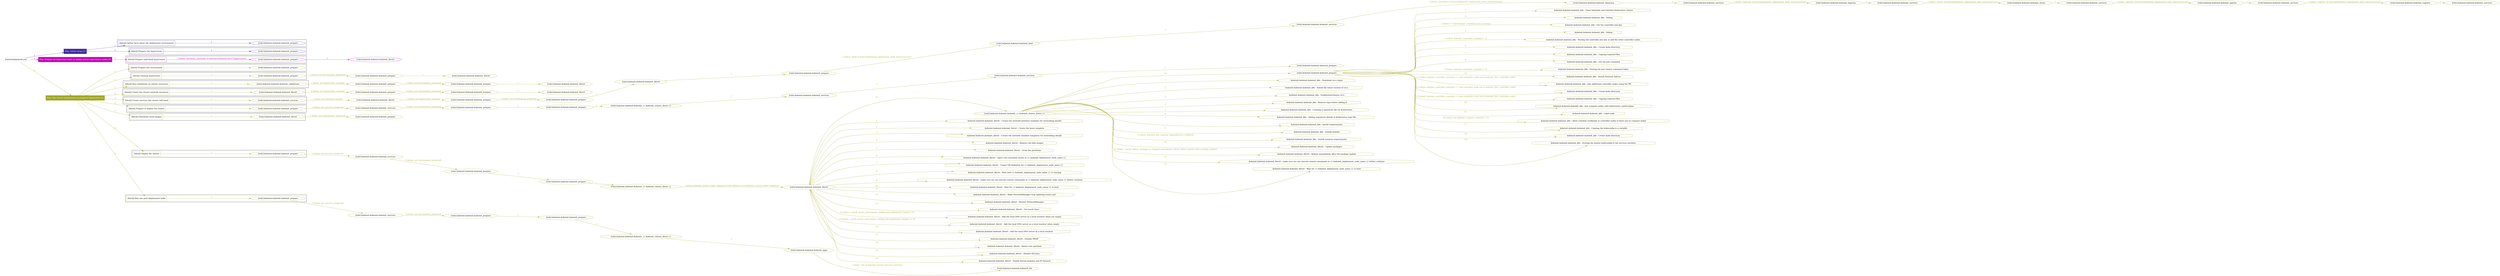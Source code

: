 digraph {
	graph [concentrate=true ordering=in rankdir=LR ratio=fill]
	edge [esep=5 sep=10]
	"kubeinit/playbook.yml" [id=root_node style=dotted]
	play_43e5425b [label="Play: Initial setup (1)" color="#3e2ba1" fontcolor="#ffffff" id=play_43e5425b shape=box style=filled tooltip=localhost]
	"kubeinit/playbook.yml" -> play_43e5425b [label="1 " color="#3e2ba1" fontcolor="#3e2ba1" id=edge_b78f9631 labeltooltip="1 " tooltip="1 "]
	subgraph "kubeinit.kubeinit.kubeinit_prepare" {
		role_e4a73730 [label="[role] kubeinit.kubeinit.kubeinit_prepare" color="#3e2ba1" id=role_e4a73730 tooltip="kubeinit.kubeinit.kubeinit_prepare"]
	}
	subgraph "kubeinit.kubeinit.kubeinit_prepare" {
		role_f723876f [label="[role] kubeinit.kubeinit.kubeinit_prepare" color="#3e2ba1" id=role_f723876f tooltip="kubeinit.kubeinit.kubeinit_prepare"]
	}
	subgraph "Play: Initial setup (1)" {
		play_43e5425b -> block_ac4cebe5 [label=1 color="#3e2ba1" fontcolor="#3e2ba1" id=edge_9e35b84f labeltooltip=1 tooltip=1]
		subgraph cluster_block_ac4cebe5 {
			block_ac4cebe5 [label="[block] Gather facts about the deployment environment" color="#3e2ba1" id=block_ac4cebe5 labeltooltip="Gather facts about the deployment environment" shape=box tooltip="Gather facts about the deployment environment"]
			block_ac4cebe5 -> role_e4a73730 [label="1 " color="#3e2ba1" fontcolor="#3e2ba1" id=edge_172dbd36 labeltooltip="1 " tooltip="1 "]
		}
		play_43e5425b -> block_115634f6 [label=2 color="#3e2ba1" fontcolor="#3e2ba1" id=edge_4c17daaf labeltooltip=2 tooltip=2]
		subgraph cluster_block_115634f6 {
			block_115634f6 [label="[block] Prepare the hypervisors" color="#3e2ba1" id=block_115634f6 labeltooltip="Prepare the hypervisors" shape=box tooltip="Prepare the hypervisors"]
			block_115634f6 -> role_f723876f [label="1 " color="#3e2ba1" fontcolor="#3e2ba1" id=edge_2520b160 labeltooltip="1 " tooltip="1 "]
		}
	}
	play_a0214ef8 [label="Play: Prepare all hypervisor hosts to deploy service and cluster nodes (0)" color="#c606ba" fontcolor="#ffffff" id=play_a0214ef8 shape=box style=filled tooltip="Play: Prepare all hypervisor hosts to deploy service and cluster nodes (0)"]
	"kubeinit/playbook.yml" -> play_a0214ef8 [label="2 " color="#c606ba" fontcolor="#c606ba" id=edge_7730dabf labeltooltip="2 " tooltip="2 "]
	subgraph "kubeinit.kubeinit.kubeinit_libvirt" {
		role_7c8ab081 [label="[role] kubeinit.kubeinit.kubeinit_libvirt" color="#c606ba" id=role_7c8ab081 tooltip="kubeinit.kubeinit.kubeinit_libvirt"]
	}
	subgraph "kubeinit.kubeinit.kubeinit_prepare" {
		role_e2fa8b53 [label="[role] kubeinit.kubeinit.kubeinit_prepare" color="#c606ba" id=role_e2fa8b53 tooltip="kubeinit.kubeinit.kubeinit_prepare"]
		role_e2fa8b53 -> role_7c8ab081 [label="1 " color="#c606ba" fontcolor="#c606ba" id=edge_9ffce204 labeltooltip="1 " tooltip="1 "]
	}
	subgraph "Play: Prepare all hypervisor hosts to deploy service and cluster nodes (0)" {
		play_a0214ef8 -> block_5d846cba [label=1 color="#c606ba" fontcolor="#c606ba" id=edge_f121bbc2 labeltooltip=1 tooltip=1]
		subgraph cluster_block_5d846cba {
			block_5d846cba [label="[block] Prepare individual hypervisors" color="#c606ba" id=block_5d846cba labeltooltip="Prepare individual hypervisors" shape=box tooltip="Prepare individual hypervisors"]
			block_5d846cba -> role_e2fa8b53 [label="1 [when: inventory_hostname in hostvars['kubeinit-facts'].hypervisors]" color="#c606ba" fontcolor="#c606ba" id=edge_4bb75fd3 labeltooltip="1 [when: inventory_hostname in hostvars['kubeinit-facts'].hypervisors]" tooltip="1 [when: inventory_hostname in hostvars['kubeinit-facts'].hypervisors]"]
		}
	}
	play_6449fe6d [label="Play: Run cluster deployment on prepared hypervisors (1)" color="#a0a725" fontcolor="#ffffff" id=play_6449fe6d shape=box style=filled tooltip=localhost]
	"kubeinit/playbook.yml" -> play_6449fe6d [label="3 " color="#a0a725" fontcolor="#a0a725" id=edge_e13deb7a labeltooltip="3 " tooltip="3 "]
	subgraph "kubeinit.kubeinit.kubeinit_prepare" {
		role_f1744b64 [label="[role] kubeinit.kubeinit.kubeinit_prepare" color="#a0a725" id=role_f1744b64 tooltip="kubeinit.kubeinit.kubeinit_prepare"]
	}
	subgraph "kubeinit.kubeinit.kubeinit_libvirt" {
		role_225ea69d [label="[role] kubeinit.kubeinit.kubeinit_libvirt" color="#a0a725" id=role_225ea69d tooltip="kubeinit.kubeinit.kubeinit_libvirt"]
	}
	subgraph "kubeinit.kubeinit.kubeinit_prepare" {
		role_1bcaa0e3 [label="[role] kubeinit.kubeinit.kubeinit_prepare" color="#a0a725" id=role_1bcaa0e3 tooltip="kubeinit.kubeinit.kubeinit_prepare"]
		role_1bcaa0e3 -> role_225ea69d [label="1 " color="#a0a725" fontcolor="#a0a725" id=edge_a5665457 labeltooltip="1 " tooltip="1 "]
	}
	subgraph "kubeinit.kubeinit.kubeinit_prepare" {
		role_9ca7626a [label="[role] kubeinit.kubeinit.kubeinit_prepare" color="#a0a725" id=role_9ca7626a tooltip="kubeinit.kubeinit.kubeinit_prepare"]
		role_9ca7626a -> role_1bcaa0e3 [label="1 [when: not environment_prepared]" color="#a0a725" fontcolor="#a0a725" id=edge_b1ffb791 labeltooltip="1 [when: not environment_prepared]" tooltip="1 [when: not environment_prepared]"]
	}
	subgraph "kubeinit.kubeinit.kubeinit_libvirt" {
		role_e3c4c959 [label="[role] kubeinit.kubeinit.kubeinit_libvirt" color="#a0a725" id=role_e3c4c959 tooltip="kubeinit.kubeinit.kubeinit_libvirt"]
	}
	subgraph "kubeinit.kubeinit.kubeinit_prepare" {
		role_87e2f67c [label="[role] kubeinit.kubeinit.kubeinit_prepare" color="#a0a725" id=role_87e2f67c tooltip="kubeinit.kubeinit.kubeinit_prepare"]
		role_87e2f67c -> role_e3c4c959 [label="1 " color="#a0a725" fontcolor="#a0a725" id=edge_90c76eb5 labeltooltip="1 " tooltip="1 "]
	}
	subgraph "kubeinit.kubeinit.kubeinit_prepare" {
		role_efaeafe7 [label="[role] kubeinit.kubeinit.kubeinit_prepare" color="#a0a725" id=role_efaeafe7 tooltip="kubeinit.kubeinit.kubeinit_prepare"]
		role_efaeafe7 -> role_87e2f67c [label="1 [when: not environment_prepared]" color="#a0a725" fontcolor="#a0a725" id=edge_2f01e722 labeltooltip="1 [when: not environment_prepared]" tooltip="1 [when: not environment_prepared]"]
	}
	subgraph "kubeinit.kubeinit.kubeinit_validations" {
		role_83b216e3 [label="[role] kubeinit.kubeinit.kubeinit_validations" color="#a0a725" id=role_83b216e3 tooltip="kubeinit.kubeinit.kubeinit_validations"]
		role_83b216e3 -> role_efaeafe7 [label="1 [when: not hypervisors_cleaned]" color="#a0a725" fontcolor="#a0a725" id=edge_906e3db7 labeltooltip="1 [when: not hypervisors_cleaned]" tooltip="1 [when: not hypervisors_cleaned]"]
	}
	subgraph "kubeinit.kubeinit.kubeinit_libvirt" {
		role_4002f987 [label="[role] kubeinit.kubeinit.kubeinit_libvirt" color="#a0a725" id=role_4002f987 tooltip="kubeinit.kubeinit.kubeinit_libvirt"]
	}
	subgraph "kubeinit.kubeinit.kubeinit_prepare" {
		role_dae3bdb3 [label="[role] kubeinit.kubeinit.kubeinit_prepare" color="#a0a725" id=role_dae3bdb3 tooltip="kubeinit.kubeinit.kubeinit_prepare"]
		role_dae3bdb3 -> role_4002f987 [label="1 " color="#a0a725" fontcolor="#a0a725" id=edge_6ff5a951 labeltooltip="1 " tooltip="1 "]
	}
	subgraph "kubeinit.kubeinit.kubeinit_prepare" {
		role_635708b8 [label="[role] kubeinit.kubeinit.kubeinit_prepare" color="#a0a725" id=role_635708b8 tooltip="kubeinit.kubeinit.kubeinit_prepare"]
		role_635708b8 -> role_dae3bdb3 [label="1 [when: not environment_prepared]" color="#a0a725" fontcolor="#a0a725" id=edge_c25cc577 labeltooltip="1 [when: not environment_prepared]" tooltip="1 [when: not environment_prepared]"]
	}
	subgraph "kubeinit.kubeinit.kubeinit_libvirt" {
		role_219169ff [label="[role] kubeinit.kubeinit.kubeinit_libvirt" color="#a0a725" id=role_219169ff tooltip="kubeinit.kubeinit.kubeinit_libvirt"]
		role_219169ff -> role_635708b8 [label="1 [when: not hypervisors_cleaned]" color="#a0a725" fontcolor="#a0a725" id=edge_c623766c labeltooltip="1 [when: not hypervisors_cleaned]" tooltip="1 [when: not hypervisors_cleaned]"]
	}
	subgraph "kubeinit.kubeinit.kubeinit_services" {
		role_2e5c9c4e [label="[role] kubeinit.kubeinit.kubeinit_services" color="#a0a725" id=role_2e5c9c4e tooltip="kubeinit.kubeinit.kubeinit_services"]
	}
	subgraph "kubeinit.kubeinit.kubeinit_registry" {
		role_82168a94 [label="[role] kubeinit.kubeinit.kubeinit_registry" color="#a0a725" id=role_82168a94 tooltip="kubeinit.kubeinit.kubeinit_registry"]
		role_82168a94 -> role_2e5c9c4e [label="1 " color="#a0a725" fontcolor="#a0a725" id=edge_f9b4dd58 labeltooltip="1 " tooltip="1 "]
	}
	subgraph "kubeinit.kubeinit.kubeinit_services" {
		role_27c45b40 [label="[role] kubeinit.kubeinit.kubeinit_services" color="#a0a725" id=role_27c45b40 tooltip="kubeinit.kubeinit.kubeinit_services"]
		role_27c45b40 -> role_82168a94 [label="1 [when: 'registry' in hostvars[kubeinit_deployment_node_name].services]" color="#a0a725" fontcolor="#a0a725" id=edge_9ea444ff labeltooltip="1 [when: 'registry' in hostvars[kubeinit_deployment_node_name].services]" tooltip="1 [when: 'registry' in hostvars[kubeinit_deployment_node_name].services]"]
	}
	subgraph "kubeinit.kubeinit.kubeinit_apache" {
		role_eda20402 [label="[role] kubeinit.kubeinit.kubeinit_apache" color="#a0a725" id=role_eda20402 tooltip="kubeinit.kubeinit.kubeinit_apache"]
		role_eda20402 -> role_27c45b40 [label="1 " color="#a0a725" fontcolor="#a0a725" id=edge_17965457 labeltooltip="1 " tooltip="1 "]
	}
	subgraph "kubeinit.kubeinit.kubeinit_services" {
		role_3c0702e1 [label="[role] kubeinit.kubeinit.kubeinit_services" color="#a0a725" id=role_3c0702e1 tooltip="kubeinit.kubeinit.kubeinit_services"]
		role_3c0702e1 -> role_eda20402 [label="1 [when: 'apache' in hostvars[kubeinit_deployment_node_name].services]" color="#a0a725" fontcolor="#a0a725" id=edge_6a70d031 labeltooltip="1 [when: 'apache' in hostvars[kubeinit_deployment_node_name].services]" tooltip="1 [when: 'apache' in hostvars[kubeinit_deployment_node_name].services]"]
	}
	subgraph "kubeinit.kubeinit.kubeinit_nexus" {
		role_b7663a49 [label="[role] kubeinit.kubeinit.kubeinit_nexus" color="#a0a725" id=role_b7663a49 tooltip="kubeinit.kubeinit.kubeinit_nexus"]
		role_b7663a49 -> role_3c0702e1 [label="1 " color="#a0a725" fontcolor="#a0a725" id=edge_ce9edd3e labeltooltip="1 " tooltip="1 "]
	}
	subgraph "kubeinit.kubeinit.kubeinit_services" {
		role_6d302b77 [label="[role] kubeinit.kubeinit.kubeinit_services" color="#a0a725" id=role_6d302b77 tooltip="kubeinit.kubeinit.kubeinit_services"]
		role_6d302b77 -> role_b7663a49 [label="1 [when: 'nexus' in hostvars[kubeinit_deployment_node_name].services]" color="#a0a725" fontcolor="#a0a725" id=edge_eee93d85 labeltooltip="1 [when: 'nexus' in hostvars[kubeinit_deployment_node_name].services]" tooltip="1 [when: 'nexus' in hostvars[kubeinit_deployment_node_name].services]"]
	}
	subgraph "kubeinit.kubeinit.kubeinit_haproxy" {
		role_6ac4237b [label="[role] kubeinit.kubeinit.kubeinit_haproxy" color="#a0a725" id=role_6ac4237b tooltip="kubeinit.kubeinit.kubeinit_haproxy"]
		role_6ac4237b -> role_6d302b77 [label="1 " color="#a0a725" fontcolor="#a0a725" id=edge_d9d5fce8 labeltooltip="1 " tooltip="1 "]
	}
	subgraph "kubeinit.kubeinit.kubeinit_services" {
		role_10b4f07c [label="[role] kubeinit.kubeinit.kubeinit_services" color="#a0a725" id=role_10b4f07c tooltip="kubeinit.kubeinit.kubeinit_services"]
		role_10b4f07c -> role_6ac4237b [label="1 [when: 'haproxy' in hostvars[kubeinit_deployment_node_name].services]" color="#a0a725" fontcolor="#a0a725" id=edge_d334e7c5 labeltooltip="1 [when: 'haproxy' in hostvars[kubeinit_deployment_node_name].services]" tooltip="1 [when: 'haproxy' in hostvars[kubeinit_deployment_node_name].services]"]
	}
	subgraph "kubeinit.kubeinit.kubeinit_dnsmasq" {
		role_80a5abbf [label="[role] kubeinit.kubeinit.kubeinit_dnsmasq" color="#a0a725" id=role_80a5abbf tooltip="kubeinit.kubeinit.kubeinit_dnsmasq"]
		role_80a5abbf -> role_10b4f07c [label="1 " color="#a0a725" fontcolor="#a0a725" id=edge_362f2a83 labeltooltip="1 " tooltip="1 "]
	}
	subgraph "kubeinit.kubeinit.kubeinit_services" {
		role_99c29d85 [label="[role] kubeinit.kubeinit.kubeinit_services" color="#a0a725" id=role_99c29d85 tooltip="kubeinit.kubeinit.kubeinit_services"]
		role_99c29d85 -> role_80a5abbf [label="1 [when: 'dnsmasq' in hostvars[kubeinit_deployment_node_name].services]" color="#a0a725" fontcolor="#a0a725" id=edge_dd3f1d3e labeltooltip="1 [when: 'dnsmasq' in hostvars[kubeinit_deployment_node_name].services]" tooltip="1 [when: 'dnsmasq' in hostvars[kubeinit_deployment_node_name].services]"]
	}
	subgraph "kubeinit.kubeinit.kubeinit_bind" {
		role_32e4a135 [label="[role] kubeinit.kubeinit.kubeinit_bind" color="#a0a725" id=role_32e4a135 tooltip="kubeinit.kubeinit.kubeinit_bind"]
		role_32e4a135 -> role_99c29d85 [label="1 " color="#a0a725" fontcolor="#a0a725" id=edge_fb6a08aa labeltooltip="1 " tooltip="1 "]
	}
	subgraph "kubeinit.kubeinit.kubeinit_prepare" {
		role_86754665 [label="[role] kubeinit.kubeinit.kubeinit_prepare" color="#a0a725" id=role_86754665 tooltip="kubeinit.kubeinit.kubeinit_prepare"]
		role_86754665 -> role_32e4a135 [label="1 [when: 'bind' in hostvars[kubeinit_deployment_node_name].services]" color="#a0a725" fontcolor="#a0a725" id=edge_980a8650 labeltooltip="1 [when: 'bind' in hostvars[kubeinit_deployment_node_name].services]" tooltip="1 [when: 'bind' in hostvars[kubeinit_deployment_node_name].services]"]
	}
	subgraph "kubeinit.kubeinit.kubeinit_libvirt" {
		role_50c3bd4e [label="[role] kubeinit.kubeinit.kubeinit_libvirt" color="#a0a725" id=role_50c3bd4e tooltip="kubeinit.kubeinit.kubeinit_libvirt"]
		role_50c3bd4e -> role_86754665 [label="1 " color="#a0a725" fontcolor="#a0a725" id=edge_a95d4b5a labeltooltip="1 " tooltip="1 "]
	}
	subgraph "kubeinit.kubeinit.kubeinit_prepare" {
		role_170b3831 [label="[role] kubeinit.kubeinit.kubeinit_prepare" color="#a0a725" id=role_170b3831 tooltip="kubeinit.kubeinit.kubeinit_prepare"]
		role_170b3831 -> role_50c3bd4e [label="1 " color="#a0a725" fontcolor="#a0a725" id=edge_1796626e labeltooltip="1 " tooltip="1 "]
	}
	subgraph "kubeinit.kubeinit.kubeinit_prepare" {
		role_1cff3f53 [label="[role] kubeinit.kubeinit.kubeinit_prepare" color="#a0a725" id=role_1cff3f53 tooltip="kubeinit.kubeinit.kubeinit_prepare"]
		role_1cff3f53 -> role_170b3831 [label="1 [when: not environment_prepared]" color="#a0a725" fontcolor="#a0a725" id=edge_3a11ee93 labeltooltip="1 [when: not environment_prepared]" tooltip="1 [when: not environment_prepared]"]
	}
	subgraph "kubeinit.kubeinit.kubeinit_libvirt" {
		role_e6dbdd4f [label="[role] kubeinit.kubeinit.kubeinit_libvirt" color="#a0a725" id=role_e6dbdd4f tooltip="kubeinit.kubeinit.kubeinit_libvirt"]
		role_e6dbdd4f -> role_1cff3f53 [label="1 [when: not hypervisors_cleaned]" color="#a0a725" fontcolor="#a0a725" id=edge_eda04ac1 labeltooltip="1 [when: not hypervisors_cleaned]" tooltip="1 [when: not hypervisors_cleaned]"]
	}
	subgraph "kubeinit.kubeinit.kubeinit_services" {
		role_04a396f2 [label="[role] kubeinit.kubeinit.kubeinit_services" color="#a0a725" id=role_04a396f2 tooltip="kubeinit.kubeinit.kubeinit_services"]
		role_04a396f2 -> role_e6dbdd4f [label="1 [when: not network_created]" color="#a0a725" fontcolor="#a0a725" id=edge_ba048fc7 labeltooltip="1 [when: not network_created]" tooltip="1 [when: not network_created]"]
	}
	subgraph "kubeinit.kubeinit.kubeinit_prepare" {
		role_9996ee9d [label="[role] kubeinit.kubeinit.kubeinit_prepare" color="#a0a725" id=role_9996ee9d tooltip="kubeinit.kubeinit.kubeinit_prepare"]
	}
	subgraph "kubeinit.kubeinit.kubeinit_services" {
		role_512abc5c [label="[role] kubeinit.kubeinit.kubeinit_services" color="#a0a725" id=role_512abc5c tooltip="kubeinit.kubeinit.kubeinit_services"]
		role_512abc5c -> role_9996ee9d [label="1 " color="#a0a725" fontcolor="#a0a725" id=edge_46fabf3e labeltooltip="1 " tooltip="1 "]
	}
	subgraph "kubeinit.kubeinit.kubeinit_services" {
		role_09b5b200 [label="[role] kubeinit.kubeinit.kubeinit_services" color="#a0a725" id=role_09b5b200 tooltip="kubeinit.kubeinit.kubeinit_services"]
		role_09b5b200 -> role_512abc5c [label="1 " color="#a0a725" fontcolor="#a0a725" id=edge_1cb9da88 labeltooltip="1 " tooltip="1 "]
	}
	subgraph "kubeinit.kubeinit.kubeinit_{{ kubeinit_cluster_distro }}" {
		role_d11c0205 [label="[role] kubeinit.kubeinit.kubeinit_{{ kubeinit_cluster_distro }}" color="#a0a725" id=role_d11c0205 tooltip="kubeinit.kubeinit.kubeinit_{{ kubeinit_cluster_distro }}"]
		role_d11c0205 -> role_09b5b200 [label="1 " color="#a0a725" fontcolor="#a0a725" id=edge_3d4d7070 labeltooltip="1 " tooltip="1 "]
	}
	subgraph "kubeinit.kubeinit.kubeinit_prepare" {
		role_2bd42a82 [label="[role] kubeinit.kubeinit.kubeinit_prepare" color="#a0a725" id=role_2bd42a82 tooltip="kubeinit.kubeinit.kubeinit_prepare"]
		role_2bd42a82 -> role_d11c0205 [label="1 " color="#a0a725" fontcolor="#a0a725" id=edge_9edc52c4 labeltooltip="1 " tooltip="1 "]
	}
	subgraph "kubeinit.kubeinit.kubeinit_prepare" {
		role_efcf3980 [label="[role] kubeinit.kubeinit.kubeinit_prepare" color="#a0a725" id=role_efcf3980 tooltip="kubeinit.kubeinit.kubeinit_prepare"]
		role_efcf3980 -> role_2bd42a82 [label="1 " color="#a0a725" fontcolor="#a0a725" id=edge_2fe90514 labeltooltip="1 " tooltip="1 "]
	}
	subgraph "kubeinit.kubeinit.kubeinit_services" {
		role_2382f0a1 [label="[role] kubeinit.kubeinit.kubeinit_services" color="#a0a725" id=role_2382f0a1 tooltip="kubeinit.kubeinit.kubeinit_services"]
		role_2382f0a1 -> role_efcf3980 [label="1 [when: not environment_prepared]" color="#a0a725" fontcolor="#a0a725" id=edge_14fd8151 labeltooltip="1 [when: not environment_prepared]" tooltip="1 [when: not environment_prepared]"]
	}
	subgraph "kubeinit.kubeinit.kubeinit_prepare" {
		role_c4c20c34 [label="[role] kubeinit.kubeinit.kubeinit_prepare" color="#a0a725" id=role_c4c20c34 tooltip="kubeinit.kubeinit.kubeinit_prepare"]
		role_c4c20c34 -> role_2382f0a1 [label="1 [when: not services_prepared]" color="#a0a725" fontcolor="#a0a725" id=edge_0fc23e05 labeltooltip="1 [when: not services_prepared]" tooltip="1 [when: not services_prepared]"]
	}
	subgraph "kubeinit.kubeinit.kubeinit_prepare" {
		role_f6f61de3 [label="[role] kubeinit.kubeinit.kubeinit_prepare" color="#a0a725" id=role_f6f61de3 tooltip="kubeinit.kubeinit.kubeinit_prepare"]
	}
	subgraph "kubeinit.kubeinit.kubeinit_libvirt" {
		role_0b601bfa [label="[role] kubeinit.kubeinit.kubeinit_libvirt" color="#a0a725" id=role_0b601bfa tooltip="kubeinit.kubeinit.kubeinit_libvirt"]
		role_0b601bfa -> role_f6f61de3 [label="1 [when: not environment_prepared]" color="#a0a725" fontcolor="#a0a725" id=edge_08e48664 labeltooltip="1 [when: not environment_prepared]" tooltip="1 [when: not environment_prepared]"]
	}
	subgraph "kubeinit.kubeinit.kubeinit_prepare" {
		role_7ba360d8 [label="[role] kubeinit.kubeinit.kubeinit_prepare" color="#a0a725" id=role_7ba360d8 tooltip="kubeinit.kubeinit.kubeinit_prepare"]
		task_4eca8d01 [label="kubeinit.kubeinit.kubeinit_k8s : Clean kubeadm and initialize Kubernetes cluster" color="#a0a725" id=task_4eca8d01 shape=octagon tooltip="kubeinit.kubeinit.kubeinit_k8s : Clean kubeadm and initialize Kubernetes cluster"]
		role_7ba360d8 -> task_4eca8d01 [label="1 " color="#a0a725" fontcolor="#a0a725" id=edge_887249a8 labeltooltip="1 " tooltip="1 "]
		task_9a30b079 [label="kubeinit.kubeinit.kubeinit_k8s : Debug" color="#a0a725" id=task_9a30b079 shape=octagon tooltip="kubeinit.kubeinit.kubeinit_k8s : Debug"]
		role_7ba360d8 -> task_9a30b079 [label="2 " color="#a0a725" fontcolor="#a0a725" id=edge_6b509fd9 labeltooltip="2 " tooltip="2 "]
		task_df85e959 [label="kubeinit.kubeinit.kubeinit_k8s : Get the controller join key" color="#a0a725" id=task_df85e959 shape=octagon tooltip="kubeinit.kubeinit.kubeinit_k8s : Get the controller join key"]
		role_7ba360d8 -> task_df85e959 [label="3 [when: ('--control-plane --certificate-key' in item)]" color="#a0a725" fontcolor="#a0a725" id=edge_e1485083 labeltooltip="3 [when: ('--control-plane --certificate-key' in item)]" tooltip="3 [when: ('--control-plane --certificate-key' in item)]"]
		task_adedd31e [label="kubeinit.kubeinit.kubeinit_k8s : Debug" color="#a0a725" id=task_adedd31e shape=octagon tooltip="kubeinit.kubeinit.kubeinit_k8s : Debug"]
		role_7ba360d8 -> task_adedd31e [label="4 " color="#a0a725" fontcolor="#a0a725" id=edge_5f24f549 labeltooltip="4 " tooltip="4 "]
		task_7ddeda95 [label="kubeinit.kubeinit.kubeinit_k8s : Storing the controller join key to add the other controller nodes." color="#a0a725" id=task_7ddeda95 shape=octagon tooltip="kubeinit.kubeinit.kubeinit_k8s : Storing the controller join key to add the other controller nodes."]
		role_7ba360d8 -> task_7ddeda95 [label="5 [when: kubeinit_controller_count|int > 1]" color="#a0a725" fontcolor="#a0a725" id=edge_9a914d29 labeltooltip="5 [when: kubeinit_controller_count|int > 1]" tooltip="5 [when: kubeinit_controller_count|int > 1]"]
		task_259286b4 [label="kubeinit.kubeinit.kubeinit_k8s : Create kube directory" color="#a0a725" id=task_259286b4 shape=octagon tooltip="kubeinit.kubeinit.kubeinit_k8s : Create kube directory"]
		role_7ba360d8 -> task_259286b4 [label="6 " color="#a0a725" fontcolor="#a0a725" id=edge_5ef9e131 labeltooltip="6 " tooltip="6 "]
		task_08fdccc1 [label="kubeinit.kubeinit.kubeinit_k8s : Copying required files" color="#a0a725" id=task_08fdccc1 shape=octagon tooltip="kubeinit.kubeinit.kubeinit_k8s : Copying required files"]
		role_7ba360d8 -> task_08fdccc1 [label="7 " color="#a0a725" fontcolor="#a0a725" id=edge_36674256 labeltooltip="7 " tooltip="7 "]
		task_f9a9468f [label="kubeinit.kubeinit.kubeinit_k8s : Get the join command" color="#a0a725" id=task_f9a9468f shape=octagon tooltip="kubeinit.kubeinit.kubeinit_k8s : Get the join command"]
		role_7ba360d8 -> task_f9a9468f [label="8 " color="#a0a725" fontcolor="#a0a725" id=edge_e36af6e5 labeltooltip="8 " tooltip="8 "]
		task_1e2339e3 [label="kubeinit.kubeinit.kubeinit_k8s : Storing the join cluster command token." color="#a0a725" id=task_1e2339e3 shape=octagon tooltip="kubeinit.kubeinit.kubeinit_k8s : Storing the join cluster command token."]
		role_7ba360d8 -> task_1e2339e3 [label="9 [when: kubeinit_controller_count|int > 1]" color="#a0a725" fontcolor="#a0a725" id=edge_91325ddf labeltooltip="9 [when: kubeinit_controller_count|int > 1]" tooltip="9 [when: kubeinit_controller_count|int > 1]"]
		task_5190ef4f [label="kubeinit.kubeinit.kubeinit_k8s : Install Network Add-on" color="#a0a725" id=task_5190ef4f shape=octagon tooltip="kubeinit.kubeinit.kubeinit_k8s : Install Network Add-on"]
		role_7ba360d8 -> task_5190ef4f [label="10 " color="#a0a725" fontcolor="#a0a725" id=edge_58f85231 labeltooltip="10 " tooltip="10 "]
		task_3d2b88fc [label="kubeinit.kubeinit.kubeinit_k8s : Join additional controller nodes using the PK" color="#a0a725" id=task_3d2b88fc shape=octagon tooltip="kubeinit.kubeinit.kubeinit_k8s : Join additional controller nodes using the PK"]
		role_7ba360d8 -> task_3d2b88fc [label="11 [when: kubeinit_controller_count|int > 1 and controller_node not in kubeinit_first_controller_node]" color="#a0a725" fontcolor="#a0a725" id=edge_4ab65895 labeltooltip="11 [when: kubeinit_controller_count|int > 1 and controller_node not in kubeinit_first_controller_node]" tooltip="11 [when: kubeinit_controller_count|int > 1 and controller_node not in kubeinit_first_controller_node]"]
		task_3b2d3914 [label="kubeinit.kubeinit.kubeinit_k8s : Create kube directory" color="#a0a725" id=task_3b2d3914 shape=octagon tooltip="kubeinit.kubeinit.kubeinit_k8s : Create kube directory"]
		role_7ba360d8 -> task_3b2d3914 [label="12 [when: kubeinit_controller_count|int > 1 and controller_node not in kubeinit_first_controller_node]" color="#a0a725" fontcolor="#a0a725" id=edge_64f7aabd labeltooltip="12 [when: kubeinit_controller_count|int > 1 and controller_node not in kubeinit_first_controller_node]" tooltip="12 [when: kubeinit_controller_count|int > 1 and controller_node not in kubeinit_first_controller_node]"]
		task_f93dc846 [label="kubeinit.kubeinit.kubeinit_k8s : Copying required files" color="#a0a725" id=task_f93dc846 shape=octagon tooltip="kubeinit.kubeinit.kubeinit_k8s : Copying required files"]
		role_7ba360d8 -> task_f93dc846 [label="13 [when: kubeinit_controller_count|int > 1 and controller_node not in kubeinit_first_controller_node]" color="#a0a725" fontcolor="#a0a725" id=edge_f20da03a labeltooltip="13 [when: kubeinit_controller_count|int > 1 and controller_node not in kubeinit_first_controller_node]" tooltip="13 [when: kubeinit_controller_count|int > 1 and controller_node not in kubeinit_first_controller_node]"]
		task_c7b3a07f [label="kubeinit.kubeinit.kubeinit_k8s : Join compute nodes with kubernetes control plane" color="#a0a725" id=task_c7b3a07f shape=octagon tooltip="kubeinit.kubeinit.kubeinit_k8s : Join compute nodes with kubernetes control plane"]
		role_7ba360d8 -> task_c7b3a07f [label="14 " color="#a0a725" fontcolor="#a0a725" id=edge_d118c01f labeltooltip="14 " tooltip="14 "]
		task_46a1c419 [label="kubeinit.kubeinit.kubeinit_k8s : Label node" color="#a0a725" id=task_46a1c419 shape=octagon tooltip="kubeinit.kubeinit.kubeinit_k8s : Label node"]
		role_7ba360d8 -> task_46a1c419 [label="15 " color="#a0a725" fontcolor="#a0a725" id=edge_84acce98 labeltooltip="15 " tooltip="15 "]
		task_d791447b [label="kubeinit.kubeinit.kubeinit_k8s : Allow schedule workloads in controller nodes if there are no compute nodes" color="#a0a725" id=task_d791447b shape=octagon tooltip="kubeinit.kubeinit.kubeinit_k8s : Allow schedule workloads in controller nodes if there are no compute nodes"]
		role_7ba360d8 -> task_d791447b [label="16 [when: not kubeinit_compute_count|int > 0]" color="#a0a725" fontcolor="#a0a725" id=edge_63a15b30 labeltooltip="16 [when: not kubeinit_compute_count|int > 0]" tooltip="16 [when: not kubeinit_compute_count|int > 0]"]
		task_244e0b45 [label="kubeinit.kubeinit.kubeinit_k8s : Copying the kubeconfig to a variable" color="#a0a725" id=task_244e0b45 shape=octagon tooltip="kubeinit.kubeinit.kubeinit_k8s : Copying the kubeconfig to a variable"]
		role_7ba360d8 -> task_244e0b45 [label="17 " color="#a0a725" fontcolor="#a0a725" id=edge_3b545d8e labeltooltip="17 " tooltip="17 "]
		task_08a10700 [label="kubeinit.kubeinit.kubeinit_k8s : Create kube directory" color="#a0a725" id=task_08a10700 shape=octagon tooltip="kubeinit.kubeinit.kubeinit_k8s : Create kube directory"]
		role_7ba360d8 -> task_08a10700 [label="18 " color="#a0a725" fontcolor="#a0a725" id=edge_ebf5674d labeltooltip="18 " tooltip="18 "]
		task_11a8f710 [label="kubeinit.kubeinit.kubeinit_k8s : Storing the master kubeconfig to the services machine." color="#a0a725" id=task_11a8f710 shape=octagon tooltip="kubeinit.kubeinit.kubeinit_k8s : Storing the master kubeconfig to the services machine."]
		role_7ba360d8 -> task_11a8f710 [label="19 " color="#a0a725" fontcolor="#a0a725" id=edge_f2674fa4 labeltooltip="19 " tooltip="19 "]
	}
	subgraph "kubeinit.kubeinit.kubeinit_{{ kubeinit_cluster_distro }}" {
		role_f66b0426 [label="[role] kubeinit.kubeinit.kubeinit_{{ kubeinit_cluster_distro }}" color="#a0a725" id=role_f66b0426 tooltip="kubeinit.kubeinit.kubeinit_{{ kubeinit_cluster_distro }}"]
		task_c2d2eab4 [label="kubeinit.kubeinit.kubeinit_k8s : Download cri-o repos" color="#a0a725" id=task_c2d2eab4 shape=octagon tooltip="kubeinit.kubeinit.kubeinit_k8s : Download cri-o repos"]
		role_f66b0426 -> task_c2d2eab4 [label="1 " color="#a0a725" fontcolor="#a0a725" id=edge_d2528b89 labeltooltip="1 " tooltip="1 "]
		task_c8e7b445 [label="kubeinit.kubeinit.kubeinit_k8s : Install the latest version of cri-o" color="#a0a725" id=task_c8e7b445 shape=octagon tooltip="kubeinit.kubeinit.kubeinit_k8s : Install the latest version of cri-o"]
		role_f66b0426 -> task_c8e7b445 [label="2 " color="#a0a725" fontcolor="#a0a725" id=edge_9f515e06 labeltooltip="2 " tooltip="2 "]
		task_f9adb476 [label="kubeinit.kubeinit.kubeinit_k8s : Enable/start/status cri-o" color="#a0a725" id=task_f9adb476 shape=octagon tooltip="kubeinit.kubeinit.kubeinit_k8s : Enable/start/status cri-o"]
		role_f66b0426 -> task_f9adb476 [label="3 " color="#a0a725" fontcolor="#a0a725" id=edge_e4cff368 labeltooltip="3 " tooltip="3 "]
		task_fc248b08 [label="kubeinit.kubeinit.kubeinit_k8s : Remove repo before adding it" color="#a0a725" id=task_fc248b08 shape=octagon tooltip="kubeinit.kubeinit.kubeinit_k8s : Remove repo before adding it"]
		role_f66b0426 -> task_fc248b08 [label="4 " color="#a0a725" fontcolor="#a0a725" id=edge_73e41adc labeltooltip="4 " tooltip="4 "]
		task_b6129d54 [label="kubeinit.kubeinit.kubeinit_k8s : Creating a repository file for Kubernetes" color="#a0a725" id=task_b6129d54 shape=octagon tooltip="kubeinit.kubeinit.kubeinit_k8s : Creating a repository file for Kubernetes"]
		role_f66b0426 -> task_b6129d54 [label="5 " color="#a0a725" fontcolor="#a0a725" id=edge_3235f172 labeltooltip="5 " tooltip="5 "]
		task_7078dd9f [label="kubeinit.kubeinit.kubeinit_k8s : Adding repository details in Kubernetes repo file." color="#a0a725" id=task_7078dd9f shape=octagon tooltip="kubeinit.kubeinit.kubeinit_k8s : Adding repository details in Kubernetes repo file."]
		role_f66b0426 -> task_7078dd9f [label="6 " color="#a0a725" fontcolor="#a0a725" id=edge_a44edb66 labeltooltip="6 " tooltip="6 "]
		task_27586dc1 [label="kubeinit.kubeinit.kubeinit_k8s : Install requirements" color="#a0a725" id=task_27586dc1 shape=octagon tooltip="kubeinit.kubeinit.kubeinit_k8s : Install requirements"]
		role_f66b0426 -> task_27586dc1 [label="7 " color="#a0a725" fontcolor="#a0a725" id=edge_4cfc8773 labeltooltip="7 " tooltip="7 "]
		task_a4538946 [label="kubeinit.kubeinit.kubeinit_k8s : Enable kubelet" color="#a0a725" id=task_a4538946 shape=octagon tooltip="kubeinit.kubeinit.kubeinit_k8s : Enable kubelet"]
		role_f66b0426 -> task_a4538946 [label="8 " color="#a0a725" fontcolor="#a0a725" id=edge_682e0da5 labeltooltip="8 " tooltip="8 "]
		task_23b7fbfe [label="kubeinit.kubeinit.kubeinit_k8s : Install common requirements" color="#a0a725" id=task_23b7fbfe shape=octagon tooltip="kubeinit.kubeinit.kubeinit_k8s : Install common requirements"]
		role_f66b0426 -> task_23b7fbfe [label="9 [when: kubeinit_k8s_common_dependencies is defined]" color="#a0a725" fontcolor="#a0a725" id=edge_25cd2a9d labeltooltip="9 [when: kubeinit_k8s_common_dependencies is defined]" tooltip="9 [when: kubeinit_k8s_common_dependencies is defined]"]
		task_c3afd0af [label="kubeinit.kubeinit.kubeinit_libvirt : Update packages" color="#a0a725" id=task_c3afd0af shape=octagon tooltip="kubeinit.kubeinit.kubeinit_libvirt : Update packages"]
		role_f66b0426 -> task_c3afd0af [label="10 " color="#a0a725" fontcolor="#a0a725" id=edge_ad280584 labeltooltip="10 " tooltip="10 "]
		task_06a5f6d8 [label="kubeinit.kubeinit.kubeinit_libvirt : Reboot immediately after the package update" color="#a0a725" id=task_06a5f6d8 shape=octagon tooltip="kubeinit.kubeinit.kubeinit_libvirt : Reboot immediately after the package update"]
		role_f66b0426 -> task_06a5f6d8 [label="11 [when: _result_update_packages is changed and kubeinit_libvirt_reboot_guests_after_package_update]" color="#a0a725" fontcolor="#a0a725" id=edge_27ddd262 labeltooltip="11 [when: _result_update_packages is changed and kubeinit_libvirt_reboot_guests_after_package_update]" tooltip="11 [when: _result_update_packages is changed and kubeinit_libvirt_reboot_guests_after_package_update]"]
		task_8fe0417b [label="kubeinit.kubeinit.kubeinit_libvirt : make sure we can execute remote commands in {{ kubeinit_deployment_node_name }} before continue" color="#a0a725" id=task_8fe0417b shape=octagon tooltip="kubeinit.kubeinit.kubeinit_libvirt : make sure we can execute remote commands in {{ kubeinit_deployment_node_name }} before continue"]
		role_f66b0426 -> task_8fe0417b [label="12 " color="#a0a725" fontcolor="#a0a725" id=edge_c6055360 labeltooltip="12 " tooltip="12 "]
		task_20cc9b44 [label="kubeinit.kubeinit.kubeinit_libvirt : Wait for {{ kubeinit_deployment_node_name }} to boot" color="#a0a725" id=task_20cc9b44 shape=octagon tooltip="kubeinit.kubeinit.kubeinit_libvirt : Wait for {{ kubeinit_deployment_node_name }} to boot"]
		role_f66b0426 -> task_20cc9b44 [label="13 " color="#a0a725" fontcolor="#a0a725" id=edge_33f4c6d9 labeltooltip="13 " tooltip="13 "]
		role_f66b0426 -> role_7ba360d8 [label="14 " color="#a0a725" fontcolor="#a0a725" id=edge_140f27c1 labeltooltip="14 " tooltip="14 "]
	}
	subgraph "kubeinit.kubeinit.kubeinit_libvirt" {
		role_051cbbd9 [label="[role] kubeinit.kubeinit.kubeinit_libvirt" color="#a0a725" id=role_051cbbd9 tooltip="kubeinit.kubeinit.kubeinit_libvirt"]
		task_19de3d83 [label="kubeinit.kubeinit.kubeinit_libvirt : Create the network interface template for networking details" color="#a0a725" id=task_19de3d83 shape=octagon tooltip="kubeinit.kubeinit.kubeinit_libvirt : Create the network interface template for networking details"]
		role_051cbbd9 -> task_19de3d83 [label="1 " color="#a0a725" fontcolor="#a0a725" id=edge_a954b831 labeltooltip="1 " tooltip="1 "]
		task_6fc7a4a8 [label="kubeinit.kubeinit.kubeinit_libvirt : Create the hosts template" color="#a0a725" id=task_6fc7a4a8 shape=octagon tooltip="kubeinit.kubeinit.kubeinit_libvirt : Create the hosts template"]
		role_051cbbd9 -> task_6fc7a4a8 [label="2 " color="#a0a725" fontcolor="#a0a725" id=edge_a59e36a7 labeltooltip="2 " tooltip="2 "]
		task_0fb50335 [label="kubeinit.kubeinit.kubeinit_libvirt : Create the network cloudinit templates for networking details" color="#a0a725" id=task_0fb50335 shape=octagon tooltip="kubeinit.kubeinit.kubeinit_libvirt : Create the network cloudinit templates for networking details"]
		role_051cbbd9 -> task_0fb50335 [label="3 " color="#a0a725" fontcolor="#a0a725" id=edge_c804aad7 labeltooltip="3 " tooltip="3 "]
		task_d213e77c [label="kubeinit.kubeinit.kubeinit_libvirt : Remove old disk images" color="#a0a725" id=task_d213e77c shape=octagon tooltip="kubeinit.kubeinit.kubeinit_libvirt : Remove old disk images"]
		role_051cbbd9 -> task_d213e77c [label="4 " color="#a0a725" fontcolor="#a0a725" id=edge_3a05e617 labeltooltip="4 " tooltip="4 "]
		task_0e3d34e3 [label="kubeinit.kubeinit.kubeinit_libvirt : Grow the partitions" color="#a0a725" id=task_0e3d34e3 shape=octagon tooltip="kubeinit.kubeinit.kubeinit_libvirt : Grow the partitions"]
		role_051cbbd9 -> task_0e3d34e3 [label="5 " color="#a0a725" fontcolor="#a0a725" id=edge_0201ce81 labeltooltip="5 " tooltip="5 "]
		task_82b265ed [label="kubeinit.kubeinit.kubeinit_libvirt : Inject virt-customize assets in {{ kubeinit_deployment_node_name }}" color="#a0a725" id=task_82b265ed shape=octagon tooltip="kubeinit.kubeinit.kubeinit_libvirt : Inject virt-customize assets in {{ kubeinit_deployment_node_name }}"]
		role_051cbbd9 -> task_82b265ed [label="6 " color="#a0a725" fontcolor="#a0a725" id=edge_a93e5cf0 labeltooltip="6 " tooltip="6 "]
		task_38c5a431 [label="kubeinit.kubeinit.kubeinit_libvirt : Create VM definition for {{ kubeinit_deployment_node_name }}" color="#a0a725" id=task_38c5a431 shape=octagon tooltip="kubeinit.kubeinit.kubeinit_libvirt : Create VM definition for {{ kubeinit_deployment_node_name }}"]
		role_051cbbd9 -> task_38c5a431 [label="7 " color="#a0a725" fontcolor="#a0a725" id=edge_e4e7f60a labeltooltip="7 " tooltip="7 "]
		task_7ba61616 [label="kubeinit.kubeinit.kubeinit_libvirt : Wait until {{ kubeinit_deployment_node_name }} is running" color="#a0a725" id=task_7ba61616 shape=octagon tooltip="kubeinit.kubeinit.kubeinit_libvirt : Wait until {{ kubeinit_deployment_node_name }} is running"]
		role_051cbbd9 -> task_7ba61616 [label="8 " color="#a0a725" fontcolor="#a0a725" id=edge_49f30aa8 labeltooltip="8 " tooltip="8 "]
		task_2beaf648 [label="kubeinit.kubeinit.kubeinit_libvirt : make sure we can execute remote commands in {{ kubeinit_deployment_node_name }} before continue" color="#a0a725" id=task_2beaf648 shape=octagon tooltip="kubeinit.kubeinit.kubeinit_libvirt : make sure we can execute remote commands in {{ kubeinit_deployment_node_name }} before continue"]
		role_051cbbd9 -> task_2beaf648 [label="9 " color="#a0a725" fontcolor="#a0a725" id=edge_08ad28d7 labeltooltip="9 " tooltip="9 "]
		task_626735ad [label="kubeinit.kubeinit.kubeinit_libvirt : Wait for {{ kubeinit_deployment_node_name }} to boot" color="#a0a725" id=task_626735ad shape=octagon tooltip="kubeinit.kubeinit.kubeinit_libvirt : Wait for {{ kubeinit_deployment_node_name }} to boot"]
		role_051cbbd9 -> task_626735ad [label="10 " color="#a0a725" fontcolor="#a0a725" id=edge_570bb4df labeltooltip="10 " tooltip="10 "]
		task_6cb40df8 [label="kubeinit.kubeinit.kubeinit_libvirt : Make NetworkManager stop updating resolv.conf" color="#a0a725" id=task_6cb40df8 shape=octagon tooltip="kubeinit.kubeinit.kubeinit_libvirt : Make NetworkManager stop updating resolv.conf"]
		role_051cbbd9 -> task_6cb40df8 [label="11 " color="#a0a725" fontcolor="#a0a725" id=edge_d875b8a4 labeltooltip="11 " tooltip="11 "]
		task_3b0a5e30 [label="kubeinit.kubeinit.kubeinit_libvirt : Restart NetworkManager" color="#a0a725" id=task_3b0a5e30 shape=octagon tooltip="kubeinit.kubeinit.kubeinit_libvirt : Restart NetworkManager"]
		role_051cbbd9 -> task_3b0a5e30 [label="12 " color="#a0a725" fontcolor="#a0a725" id=edge_c66a352f labeltooltip="12 " tooltip="12 "]
		task_d2ea3df8 [label="kubeinit.kubeinit.kubeinit_libvirt : Get resolv lines" color="#a0a725" id=task_d2ea3df8 shape=octagon tooltip="kubeinit.kubeinit.kubeinit_libvirt : Get resolv lines"]
		role_051cbbd9 -> task_d2ea3df8 [label="13 " color="#a0a725" fontcolor="#a0a725" id=edge_2c9d6bd0 labeltooltip="13 " tooltip="13 "]
		task_63a59911 [label="kubeinit.kubeinit.kubeinit_libvirt : Add the local DNS server as a local resolver when not empty" color="#a0a725" id=task_63a59911 shape=octagon tooltip="kubeinit.kubeinit.kubeinit_libvirt : Add the local DNS server as a local resolver when not empty"]
		role_051cbbd9 -> task_63a59911 [label="14 [when: (_result_resolv_conf.content | b64decode).splitlines() | length > 0]" color="#a0a725" fontcolor="#a0a725" id=edge_71ecd57f labeltooltip="14 [when: (_result_resolv_conf.content | b64decode).splitlines() | length > 0]" tooltip="14 [when: (_result_resolv_conf.content | b64decode).splitlines() | length > 0]"]
		task_b03f602d [label="kubeinit.kubeinit.kubeinit_libvirt : Add the local DNS server as a local resolver when empty" color="#a0a725" id=task_b03f602d shape=octagon tooltip="kubeinit.kubeinit.kubeinit_libvirt : Add the local DNS server as a local resolver when empty"]
		role_051cbbd9 -> task_b03f602d [label="15 [when: (_result_resolv_conf.content | b64decode).splitlines() | length == 0]" color="#a0a725" fontcolor="#a0a725" id=edge_d8c5ca94 labeltooltip="15 [when: (_result_resolv_conf.content | b64decode).splitlines() | length == 0]" tooltip="15 [when: (_result_resolv_conf.content | b64decode).splitlines() | length == 0]"]
		task_d238a87f [label="kubeinit.kubeinit.kubeinit_libvirt : Add the local DNS server as a local resolver" color="#a0a725" id=task_d238a87f shape=octagon tooltip="kubeinit.kubeinit.kubeinit_libvirt : Add the local DNS server as a local resolver"]
		role_051cbbd9 -> task_d238a87f [label="16 " color="#a0a725" fontcolor="#a0a725" id=edge_04a5a5d8 labeltooltip="16 " tooltip="16 "]
		task_4be5bf5f [label="kubeinit.kubeinit.kubeinit_libvirt : Disable SWAP" color="#a0a725" id=task_4be5bf5f shape=octagon tooltip="kubeinit.kubeinit.kubeinit_libvirt : Disable SWAP"]
		role_051cbbd9 -> task_4be5bf5f [label="17 " color="#a0a725" fontcolor="#a0a725" id=edge_7899192c labeltooltip="17 " tooltip="17 "]
		task_27955d6c [label="kubeinit.kubeinit.kubeinit_libvirt : Resize root partition" color="#a0a725" id=task_27955d6c shape=octagon tooltip="kubeinit.kubeinit.kubeinit_libvirt : Resize root partition"]
		role_051cbbd9 -> task_27955d6c [label="18 " color="#a0a725" fontcolor="#a0a725" id=edge_ecc54bbe labeltooltip="18 " tooltip="18 "]
		task_ee2f5465 [label="kubeinit.kubeinit.kubeinit_libvirt : Disable SELinux" color="#a0a725" id=task_ee2f5465 shape=octagon tooltip="kubeinit.kubeinit.kubeinit_libvirt : Disable SELinux"]
		role_051cbbd9 -> task_ee2f5465 [label="19 " color="#a0a725" fontcolor="#a0a725" id=edge_23bc6325 labeltooltip="19 " tooltip="19 "]
		task_943f3236 [label="kubeinit.kubeinit.kubeinit_libvirt : Enable kernel modules and IP forward" color="#a0a725" id=task_943f3236 shape=octagon tooltip="kubeinit.kubeinit.kubeinit_libvirt : Enable kernel modules and IP forward"]
		role_051cbbd9 -> task_943f3236 [label="20 " color="#a0a725" fontcolor="#a0a725" id=edge_04e9e8d9 labeltooltip="20 " tooltip="20 "]
		role_051cbbd9 -> role_f66b0426 [label="21 " color="#a0a725" fontcolor="#a0a725" id=edge_58e985cb labeltooltip="21 " tooltip="21 "]
	}
	subgraph "kubeinit.kubeinit.kubeinit_{{ kubeinit_cluster_distro }}" {
		role_db622d26 [label="[role] kubeinit.kubeinit.kubeinit_{{ kubeinit_cluster_distro }}" color="#a0a725" id=role_db622d26 tooltip="kubeinit.kubeinit.kubeinit_{{ kubeinit_cluster_distro }}"]
		role_db622d26 -> role_051cbbd9 [label="1 [when: kubeinit_cluster_nodes_deployed is not defined or not kubeinit_cluster_nodes_deployed]" color="#a0a725" fontcolor="#a0a725" id=edge_cb2124e3 labeltooltip="1 [when: kubeinit_cluster_nodes_deployed is not defined or not kubeinit_cluster_nodes_deployed]" tooltip="1 [when: kubeinit_cluster_nodes_deployed is not defined or not kubeinit_cluster_nodes_deployed]"]
	}
	subgraph "kubeinit.kubeinit.kubeinit_prepare" {
		role_8bc779fc [label="[role] kubeinit.kubeinit.kubeinit_prepare" color="#a0a725" id=role_8bc779fc tooltip="kubeinit.kubeinit.kubeinit_prepare"]
		role_8bc779fc -> role_db622d26 [label="1 " color="#a0a725" fontcolor="#a0a725" id=edge_9b3b2fb3 labeltooltip="1 " tooltip="1 "]
	}
	subgraph "kubeinit.kubeinit.kubeinit_prepare" {
		role_9a2d19a8 [label="[role] kubeinit.kubeinit.kubeinit_prepare" color="#a0a725" id=role_9a2d19a8 tooltip="kubeinit.kubeinit.kubeinit_prepare"]
		role_9a2d19a8 -> role_8bc779fc [label="1 " color="#a0a725" fontcolor="#a0a725" id=edge_4c694e83 labeltooltip="1 " tooltip="1 "]
	}
	subgraph "kubeinit.kubeinit.kubeinit_services" {
		role_82f4ba58 [label="[role] kubeinit.kubeinit.kubeinit_services" color="#a0a725" id=role_82f4ba58 tooltip="kubeinit.kubeinit.kubeinit_services"]
		role_82f4ba58 -> role_9a2d19a8 [label="1 [when: not environment_prepared]" color="#a0a725" fontcolor="#a0a725" id=edge_7983df9a labeltooltip="1 [when: not environment_prepared]" tooltip="1 [when: not environment_prepared]"]
	}
	subgraph "kubeinit.kubeinit.kubeinit_prepare" {
		role_3ae9bb29 [label="[role] kubeinit.kubeinit.kubeinit_prepare" color="#a0a725" id=role_3ae9bb29 tooltip="kubeinit.kubeinit.kubeinit_prepare"]
		role_3ae9bb29 -> role_82f4ba58 [label="1 [when: not services_prepared]" color="#a0a725" fontcolor="#a0a725" id=edge_5276ec77 labeltooltip="1 [when: not services_prepared]" tooltip="1 [when: not services_prepared]"]
	}
	subgraph "kubeinit.kubeinit.kubeinit_nfs" {
		role_64c01479 [label="[role] kubeinit.kubeinit.kubeinit_nfs" color="#a0a725" id=role_64c01479 tooltip="kubeinit.kubeinit.kubeinit_nfs"]
	}
	subgraph "kubeinit.kubeinit.kubeinit_apps" {
		role_6f7bf592 [label="[role] kubeinit.kubeinit.kubeinit_apps" color="#a0a725" id=role_6f7bf592 tooltip="kubeinit.kubeinit.kubeinit_apps"]
		role_6f7bf592 -> role_64c01479 [label="1 [when: 'nfs' in kubeinit_cluster_hostvars.services]" color="#a0a725" fontcolor="#a0a725" id=edge_19dc62af labeltooltip="1 [when: 'nfs' in kubeinit_cluster_hostvars.services]" tooltip="1 [when: 'nfs' in kubeinit_cluster_hostvars.services]"]
	}
	subgraph "kubeinit.kubeinit.kubeinit_{{ kubeinit_cluster_distro }}" {
		role_6a15ed64 [label="[role] kubeinit.kubeinit.kubeinit_{{ kubeinit_cluster_distro }}" color="#a0a725" id=role_6a15ed64 tooltip="kubeinit.kubeinit.kubeinit_{{ kubeinit_cluster_distro }}"]
		role_6a15ed64 -> role_6f7bf592 [label="1 " color="#a0a725" fontcolor="#a0a725" id=edge_f342f332 labeltooltip="1 " tooltip="1 "]
	}
	subgraph "kubeinit.kubeinit.kubeinit_prepare" {
		role_32239c49 [label="[role] kubeinit.kubeinit.kubeinit_prepare" color="#a0a725" id=role_32239c49 tooltip="kubeinit.kubeinit.kubeinit_prepare"]
		role_32239c49 -> role_6a15ed64 [label="1 " color="#a0a725" fontcolor="#a0a725" id=edge_fb7f0a17 labeltooltip="1 " tooltip="1 "]
	}
	subgraph "kubeinit.kubeinit.kubeinit_prepare" {
		role_3d44ff85 [label="[role] kubeinit.kubeinit.kubeinit_prepare" color="#a0a725" id=role_3d44ff85 tooltip="kubeinit.kubeinit.kubeinit_prepare"]
		role_3d44ff85 -> role_32239c49 [label="1 " color="#a0a725" fontcolor="#a0a725" id=edge_43af3e7a labeltooltip="1 " tooltip="1 "]
	}
	subgraph "kubeinit.kubeinit.kubeinit_services" {
		role_c37663a3 [label="[role] kubeinit.kubeinit.kubeinit_services" color="#a0a725" id=role_c37663a3 tooltip="kubeinit.kubeinit.kubeinit_services"]
		role_c37663a3 -> role_3d44ff85 [label="1 [when: not environment_prepared]" color="#a0a725" fontcolor="#a0a725" id=edge_3b2db71e labeltooltip="1 [when: not environment_prepared]" tooltip="1 [when: not environment_prepared]"]
	}
	subgraph "kubeinit.kubeinit.kubeinit_prepare" {
		role_236c2f7a [label="[role] kubeinit.kubeinit.kubeinit_prepare" color="#a0a725" id=role_236c2f7a tooltip="kubeinit.kubeinit.kubeinit_prepare"]
		role_236c2f7a -> role_c37663a3 [label="1 [when: not services_prepared]" color="#a0a725" fontcolor="#a0a725" id=edge_72b5ac2b labeltooltip="1 [when: not services_prepared]" tooltip="1 [when: not services_prepared]"]
	}
	subgraph "Play: Run cluster deployment on prepared hypervisors (1)" {
		play_6449fe6d -> block_30c9e666 [label=1 color="#a0a725" fontcolor="#a0a725" id=edge_ed9e51b5 labeltooltip=1 tooltip=1]
		subgraph cluster_block_30c9e666 {
			block_30c9e666 [label="[block] Prepare the environment" color="#a0a725" id=block_30c9e666 labeltooltip="Prepare the environment" shape=box tooltip="Prepare the environment"]
			block_30c9e666 -> role_f1744b64 [label="1 " color="#a0a725" fontcolor="#a0a725" id=edge_8a1fbdbf labeltooltip="1 " tooltip="1 "]
		}
		play_6449fe6d -> block_2e933d59 [label=2 color="#a0a725" fontcolor="#a0a725" id=edge_70eb6571 labeltooltip=2 tooltip=2]
		subgraph cluster_block_2e933d59 {
			block_2e933d59 [label="[block] Cleanup hypervisors" color="#a0a725" id=block_2e933d59 labeltooltip="Cleanup hypervisors" shape=box tooltip="Cleanup hypervisors"]
			block_2e933d59 -> role_9ca7626a [label="1 " color="#a0a725" fontcolor="#a0a725" id=edge_dd60568f labeltooltip="1 " tooltip="1 "]
		}
		play_6449fe6d -> block_f09961a3 [label=3 color="#a0a725" fontcolor="#a0a725" id=edge_7cc99864 labeltooltip=3 tooltip=3]
		subgraph cluster_block_f09961a3 {
			block_f09961a3 [label="[block] Run validations on cluster resources" color="#a0a725" id=block_f09961a3 labeltooltip="Run validations on cluster resources" shape=box tooltip="Run validations on cluster resources"]
			block_f09961a3 -> role_83b216e3 [label="1 " color="#a0a725" fontcolor="#a0a725" id=edge_422c5992 labeltooltip="1 " tooltip="1 "]
		}
		play_6449fe6d -> block_a6954673 [label=4 color="#a0a725" fontcolor="#a0a725" id=edge_5e67b968 labeltooltip=4 tooltip=4]
		subgraph cluster_block_a6954673 {
			block_a6954673 [label="[block] Create the cluster network resources" color="#a0a725" id=block_a6954673 labeltooltip="Create the cluster network resources" shape=box tooltip="Create the cluster network resources"]
			block_a6954673 -> role_219169ff [label="1 " color="#a0a725" fontcolor="#a0a725" id=edge_1548f120 labeltooltip="1 " tooltip="1 "]
		}
		play_6449fe6d -> block_de10ad63 [label=5 color="#a0a725" fontcolor="#a0a725" id=edge_e6c15d20 labeltooltip=5 tooltip=5]
		subgraph cluster_block_de10ad63 {
			block_de10ad63 [label="[block] Create services the cluster will need" color="#a0a725" id=block_de10ad63 labeltooltip="Create services the cluster will need" shape=box tooltip="Create services the cluster will need"]
			block_de10ad63 -> role_04a396f2 [label="1 " color="#a0a725" fontcolor="#a0a725" id=edge_9d298b39 labeltooltip="1 " tooltip="1 "]
		}
		play_6449fe6d -> block_2141b7e7 [label=6 color="#a0a725" fontcolor="#a0a725" id=edge_ca04ed4f labeltooltip=6 tooltip=6]
		subgraph cluster_block_2141b7e7 {
			block_2141b7e7 [label="[block] Prepare to deploy the cluster" color="#a0a725" id=block_2141b7e7 labeltooltip="Prepare to deploy the cluster" shape=box tooltip="Prepare to deploy the cluster"]
			block_2141b7e7 -> role_c4c20c34 [label="1 " color="#a0a725" fontcolor="#a0a725" id=edge_0c086d22 labeltooltip="1 " tooltip="1 "]
		}
		play_6449fe6d -> block_dbbf1a09 [label=7 color="#a0a725" fontcolor="#a0a725" id=edge_5b94f1d4 labeltooltip=7 tooltip=7]
		subgraph cluster_block_dbbf1a09 {
			block_dbbf1a09 [label="[block] Download cloud images" color="#a0a725" id=block_dbbf1a09 labeltooltip="Download cloud images" shape=box tooltip="Download cloud images"]
			block_dbbf1a09 -> role_0b601bfa [label="1 " color="#a0a725" fontcolor="#a0a725" id=edge_2dc9c09e labeltooltip="1 " tooltip="1 "]
		}
		play_6449fe6d -> block_fb2c6676 [label=8 color="#a0a725" fontcolor="#a0a725" id=edge_bc7dee1a labeltooltip=8 tooltip=8]
		subgraph cluster_block_fb2c6676 {
			block_fb2c6676 [label="[block] Deploy the cluster" color="#a0a725" id=block_fb2c6676 labeltooltip="Deploy the cluster" shape=box tooltip="Deploy the cluster"]
			block_fb2c6676 -> role_3ae9bb29 [label="1 " color="#a0a725" fontcolor="#a0a725" id=edge_fc1b84dc labeltooltip="1 " tooltip="1 "]
		}
		play_6449fe6d -> block_69d32c09 [label=9 color="#a0a725" fontcolor="#a0a725" id=edge_dceb3cde labeltooltip=9 tooltip=9]
		subgraph cluster_block_69d32c09 {
			block_69d32c09 [label="[block] Run any post-deployment tasks" color="#a0a725" id=block_69d32c09 labeltooltip="Run any post-deployment tasks" shape=box tooltip="Run any post-deployment tasks"]
			block_69d32c09 -> role_236c2f7a [label="1 " color="#a0a725" fontcolor="#a0a725" id=edge_75ce60b2 labeltooltip="1 " tooltip="1 "]
		}
	}
}
